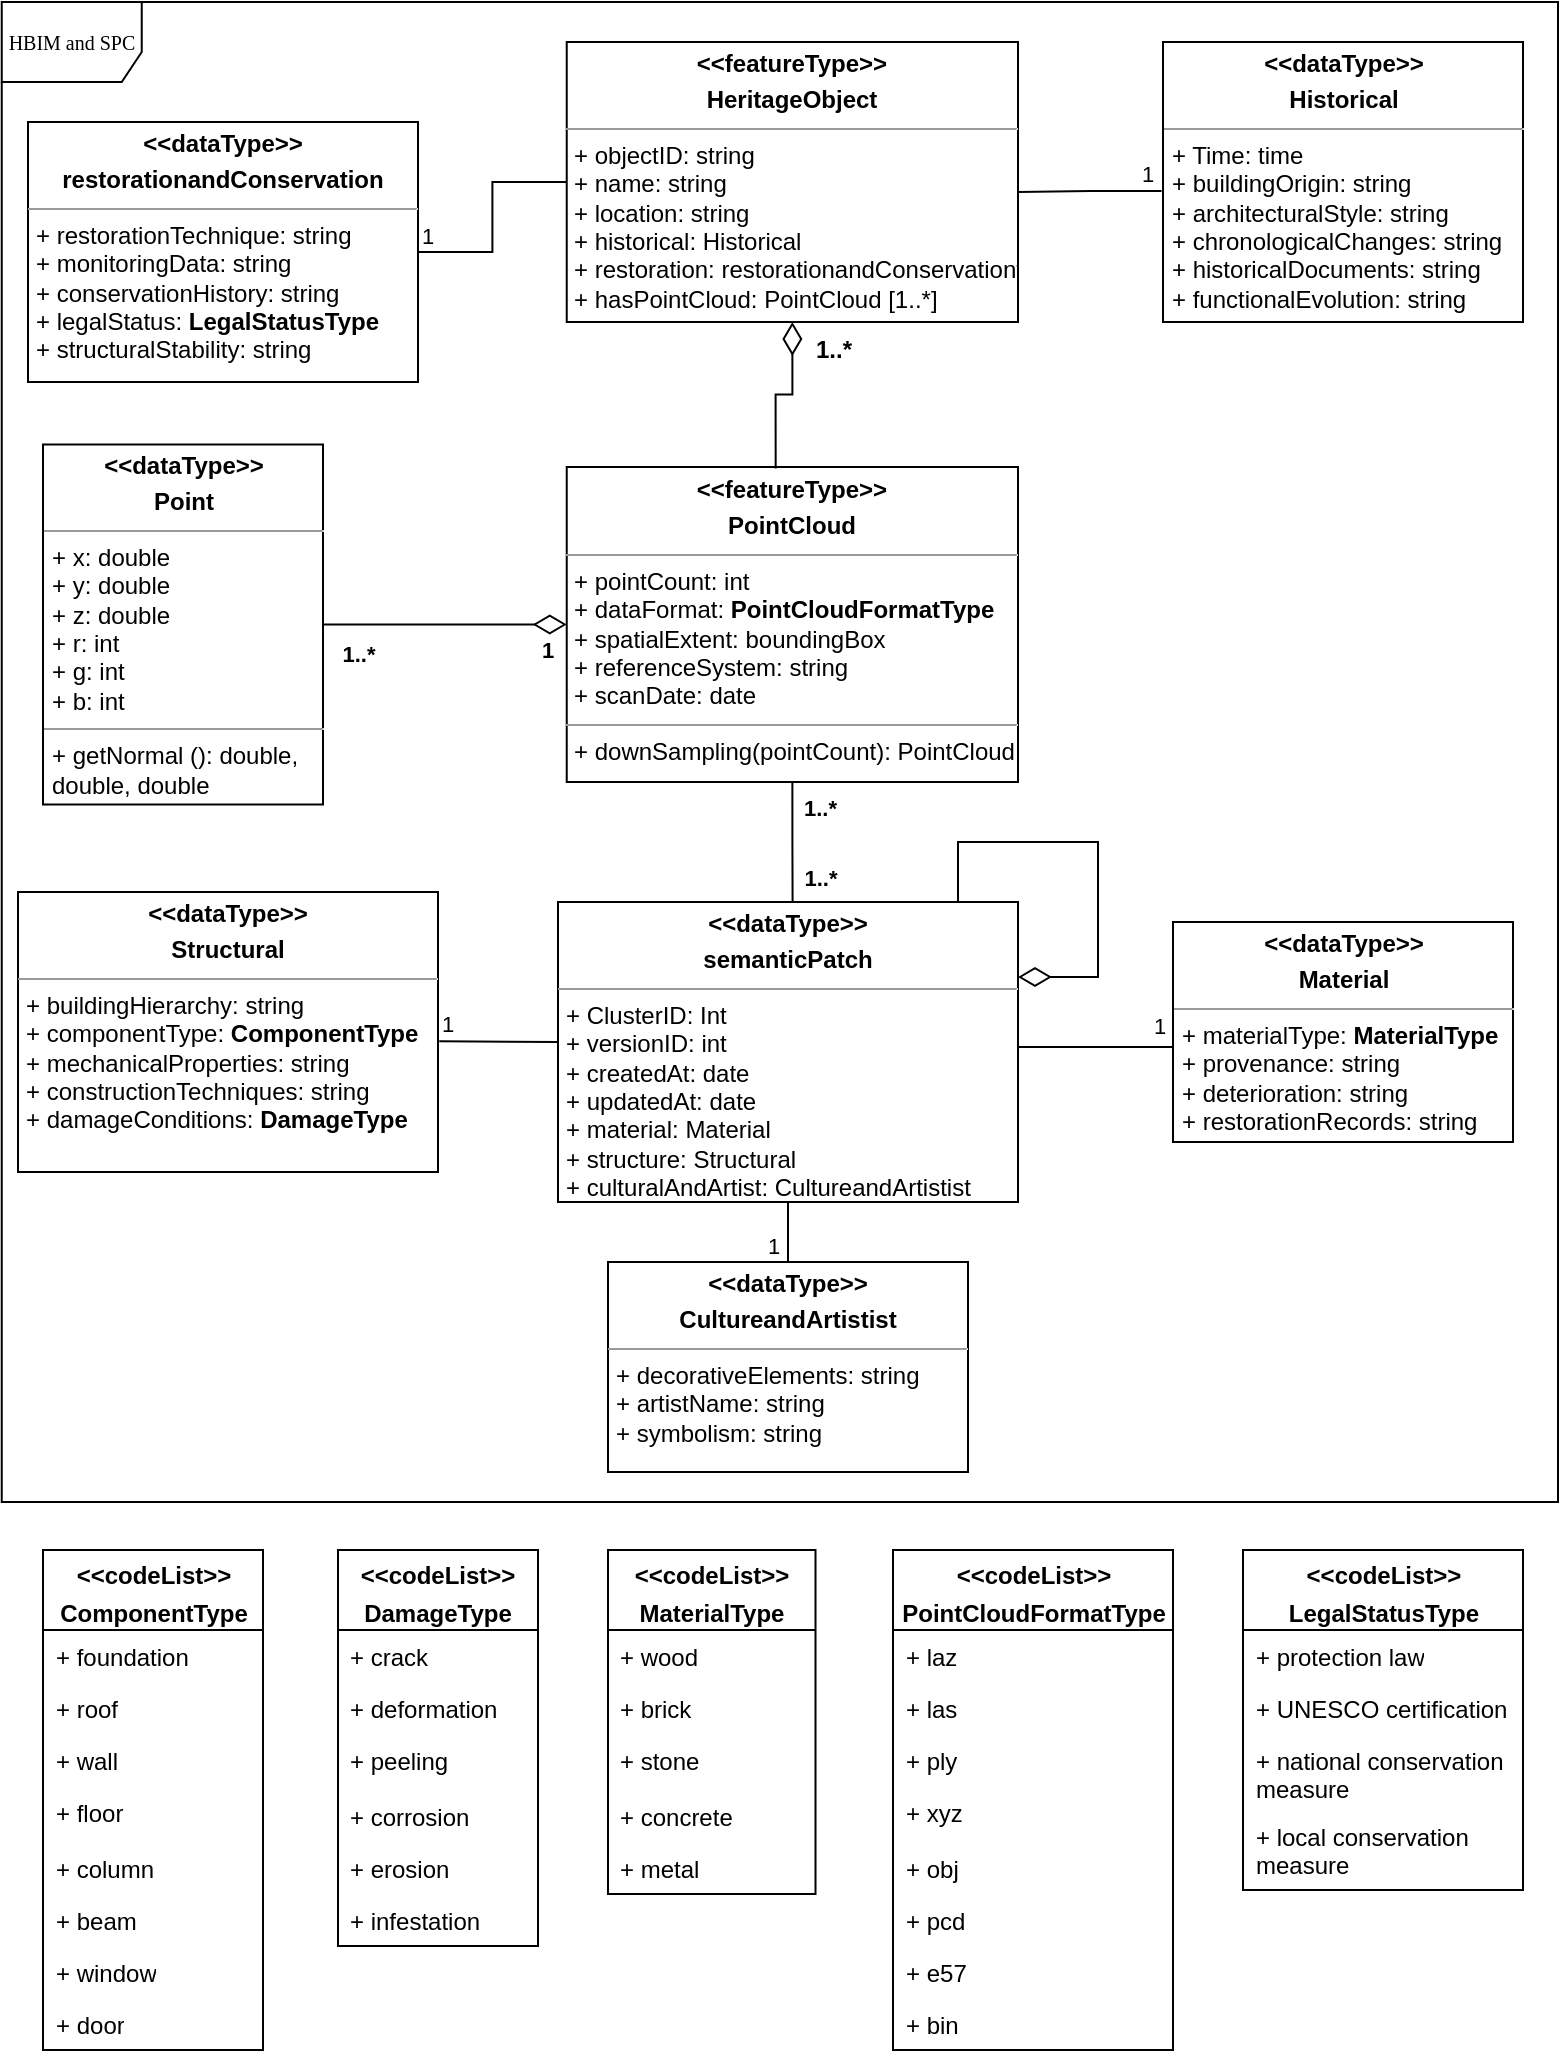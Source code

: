 <mxfile version="26.2.12">
  <diagram name="Page-1" id="c4acf3e9-155e-7222-9cf6-157b1a14988f">
    <mxGraphModel dx="1428" dy="785" grid="1" gridSize="10" guides="1" tooltips="1" connect="1" arrows="1" fold="1" page="1" pageScale="1" pageWidth="850" pageHeight="1100" background="none" math="0" shadow="0">
      <root>
        <mxCell id="0" />
        <mxCell id="1" parent="0" />
        <mxCell id="17acba5748e5396b-1" value="HBIM and SPC" style="shape=umlFrame;whiteSpace=wrap;html=1;rounded=0;shadow=0;comic=0;labelBackgroundColor=none;strokeWidth=1;fontFamily=Verdana;fontSize=10;align=center;width=70;height=40;" parent="1" vertex="1">
          <mxGeometry x="41.87" y="20" width="778.13" height="750" as="geometry" />
        </mxCell>
        <mxCell id="5d2195bd80daf111-15" value="&lt;p style=&quot;margin:0px;margin-top:4px;text-align:center;&quot;&gt;&lt;b&gt;&amp;lt;&amp;lt;dataType&amp;gt;&amp;gt;&lt;/b&gt;&lt;b&gt;&lt;/b&gt;&lt;/p&gt;&lt;p style=&quot;margin:0px;margin-top:4px;text-align:center;&quot;&gt;&lt;b&gt;Point&lt;/b&gt;&lt;/p&gt;&lt;hr size=&quot;1&quot;&gt;&lt;p style=&quot;margin:0px;margin-left:4px;&quot;&gt;+ x:&amp;nbsp;&lt;span style=&quot;background-color: transparent; color: light-dark(rgb(0, 0, 0), rgb(255, 255, 255));&quot;&gt;double&lt;/span&gt;&lt;/p&gt;&lt;p style=&quot;margin:0px;margin-left:4px;&quot;&gt;+ y:&amp;nbsp;&lt;span style=&quot;background-color: transparent; color: light-dark(rgb(0, 0, 0), rgb(255, 255, 255));&quot;&gt;double&lt;/span&gt;&lt;/p&gt;&lt;p style=&quot;margin:0px;margin-left:4px;&quot;&gt;+ z: double&lt;br&gt;+ r: int&lt;/p&gt;&lt;p style=&quot;margin:0px;margin-left:4px;&quot;&gt;+ g: int&lt;/p&gt;&lt;p style=&quot;margin:0px;margin-left:4px;&quot;&gt;+ b: int&lt;/p&gt;&lt;hr size=&quot;1&quot;&gt;&lt;p style=&quot;margin:0px;margin-left:4px;&quot;&gt;+ getNormal (): double,&amp;nbsp;&lt;/p&gt;&lt;p style=&quot;margin:0px;margin-left:4px;&quot;&gt;double, double&lt;/p&gt;" style="verticalAlign=top;align=left;overflow=fill;fontSize=12;fontFamily=Helvetica;html=1;rounded=0;shadow=0;comic=0;labelBackgroundColor=none;strokeWidth=1" parent="1" vertex="1">
          <mxGeometry x="62.5" y="241.25" width="140" height="180" as="geometry" />
        </mxCell>
        <mxCell id="5d2195bd80daf111-18" value="&lt;p style=&quot;margin:0px;margin-top:4px;text-align:center;&quot;&gt;&lt;b&gt;&amp;lt;&amp;lt;featureType&amp;gt;&amp;gt;&lt;/b&gt;&lt;b&gt;&lt;/b&gt;&lt;/p&gt;&lt;p style=&quot;margin:0px;margin-top:4px;text-align:center;&quot;&gt;&lt;b&gt;HeritageObject&lt;/b&gt;&lt;/p&gt;&lt;hr size=&quot;1&quot;&gt;&lt;p style=&quot;margin:0px;margin-left:4px;&quot;&gt;+ objectID: string&lt;br&gt;+ name: string&lt;/p&gt;&lt;p style=&quot;margin:0px;margin-left:4px;&quot;&gt;+ location: string&lt;/p&gt;&lt;p style=&quot;margin:0px;margin-left:4px;&quot;&gt;+ historical: Historical&lt;/p&gt;&lt;p style=&quot;margin: 0px 0px 0px 4px;&quot;&gt;+ restoration:&amp;nbsp;&lt;span style=&quot;background-color: transparent; color: light-dark(rgb(0, 0, 0), rgb(255, 255, 255)); text-align: center;&quot;&gt;restorationandConservationt&lt;/span&gt;&lt;/p&gt;&lt;p style=&quot;margin:0px;margin-left:4px;&quot;&gt;+ hasPointCloud: PointCloud [1..*]&lt;/p&gt;" style="verticalAlign=top;align=left;overflow=fill;fontSize=12;fontFamily=Helvetica;html=1;rounded=0;shadow=0;comic=0;labelBackgroundColor=none;strokeWidth=1" parent="1" vertex="1">
          <mxGeometry x="324.37" y="40" width="225.63" height="140" as="geometry" />
        </mxCell>
        <mxCell id="TEzwwiUS5SfaXioJ1mf_-9" value="&lt;p style=&quot;margin:0px;margin-top:4px;text-align:center;&quot;&gt;&lt;b&gt;&amp;lt;&amp;lt;featureType&amp;gt;&amp;gt;&lt;/b&gt;&lt;b&gt;&lt;/b&gt;&lt;/p&gt;&lt;p style=&quot;margin:0px;margin-top:4px;text-align:center;&quot;&gt;&lt;b&gt;PointCloud&lt;/b&gt;&lt;/p&gt;&lt;hr size=&quot;1&quot;&gt;&lt;p style=&quot;margin:0px;margin-left:4px;&quot;&gt;+ pointCount: int&lt;/p&gt;&lt;p style=&quot;margin:0px;margin-left:4px;&quot;&gt;+ dataFormat:&amp;nbsp;&lt;b style=&quot;text-align: center;&quot;&gt;PointCloudFormatType&lt;/b&gt;&lt;br&gt;+ spatialExtent: boundingBox&lt;br&gt;&lt;/p&gt;&lt;p style=&quot;margin:0px;margin-left:4px;&quot;&gt;+ referenceSystem: string&lt;/p&gt;&lt;p style=&quot;margin:0px;margin-left:4px;&quot;&gt;+ scanDate: date&lt;/p&gt;&lt;hr size=&quot;1&quot;&gt;&lt;p style=&quot;margin:0px;margin-left:4px;&quot;&gt;+ downSampling(pointCount): PointCloud&lt;/p&gt;" style="verticalAlign=top;align=left;overflow=fill;fontSize=12;fontFamily=Helvetica;html=1;rounded=0;shadow=0;comic=0;labelBackgroundColor=none;strokeWidth=1" parent="1" vertex="1">
          <mxGeometry x="324.37" y="252.5" width="225.63" height="157.5" as="geometry" />
        </mxCell>
        <mxCell id="TEzwwiUS5SfaXioJ1mf_-10" value="&lt;p style=&quot;margin:0px;margin-top:4px;text-align:center;&quot;&gt;&lt;b&gt;&amp;lt;&amp;lt;dataType&amp;gt;&amp;gt;&lt;/b&gt;&lt;b&gt;&lt;/b&gt;&lt;/p&gt;&lt;p style=&quot;margin:0px;margin-top:4px;text-align:center;&quot;&gt;&lt;b&gt;Historical&lt;/b&gt;&lt;/p&gt;&lt;hr size=&quot;1&quot;&gt;&lt;p style=&quot;margin:0px;margin-left:4px;&quot;&gt;+ Time: time&lt;/p&gt;&lt;p style=&quot;margin:0px;margin-left:4px;&quot;&gt;+ buildingOrigin: string&lt;/p&gt;&lt;p style=&quot;margin:0px;margin-left:4px;&quot;&gt;+ architecturalStyle: string&lt;/p&gt;&lt;p style=&quot;margin:0px;margin-left:4px;&quot;&gt;+ chronologicalChanges: string&lt;/p&gt;&lt;p style=&quot;margin:0px;margin-left:4px;&quot;&gt;+ historicalDocuments: string&lt;/p&gt;&lt;p style=&quot;margin:0px;margin-left:4px;&quot;&gt;+ functionalEvolution: string&lt;/p&gt;" style="verticalAlign=top;align=left;overflow=fill;fontSize=12;fontFamily=Helvetica;html=1;rounded=0;shadow=0;comic=0;labelBackgroundColor=none;strokeWidth=1" parent="1" vertex="1">
          <mxGeometry x="622.5" y="40" width="180" height="140" as="geometry" />
        </mxCell>
        <mxCell id="TEzwwiUS5SfaXioJ1mf_-11" value="&lt;p style=&quot;margin:0px;margin-top:4px;text-align:center;&quot;&gt;&lt;b&gt;&amp;lt;&amp;lt;dataType&amp;gt;&amp;gt;&lt;/b&gt;&lt;b&gt;&lt;/b&gt;&lt;/p&gt;&lt;p style=&quot;margin:0px;margin-top:4px;text-align:center;&quot;&gt;&lt;b&gt;CultureandArtistist&lt;/b&gt;&lt;/p&gt;&lt;hr size=&quot;1&quot;&gt;&lt;p style=&quot;margin:0px;margin-left:4px;&quot;&gt;+ decorativeElements: string&lt;/p&gt;&lt;p style=&quot;margin:0px;margin-left:4px;&quot;&gt;+ artistName: string&lt;br&gt;&lt;/p&gt;&lt;p style=&quot;margin:0px;margin-left:4px;&quot;&gt;+ symbolism: string&lt;/p&gt;&lt;p style=&quot;margin:0px;margin-left:4px;&quot;&gt;&lt;br&gt;&lt;/p&gt;&lt;hr size=&quot;1&quot;&gt;&lt;p style=&quot;margin:0px;margin-left:4px;&quot;&gt;&lt;br&gt;&lt;/p&gt;" style="verticalAlign=top;align=left;overflow=fill;fontSize=12;fontFamily=Helvetica;html=1;rounded=0;shadow=0;comic=0;labelBackgroundColor=none;strokeWidth=1" parent="1" vertex="1">
          <mxGeometry x="345" y="650" width="180" height="105" as="geometry" />
        </mxCell>
        <mxCell id="nKKZoiiLEV9BoTgGwU7D-1" value="&lt;p style=&quot;margin:0px;margin-top:4px;text-align:center;&quot;&gt;&lt;b&gt;&amp;lt;&amp;lt;dataType&amp;gt;&amp;gt;&lt;/b&gt;&lt;b&gt;&lt;/b&gt;&lt;/p&gt;&lt;p style=&quot;margin:0px;margin-top:4px;text-align:center;&quot;&gt;&lt;b&gt;semanticPatch&lt;/b&gt;&lt;/p&gt;&lt;hr size=&quot;1&quot;&gt;&lt;p style=&quot;margin:0px;margin-left:4px;&quot;&gt;+ ClusterID: Int&lt;/p&gt;&lt;p style=&quot;margin:0px;margin-left:4px;&quot;&gt;+&amp;nbsp;versionID: int&lt;/p&gt;&lt;p style=&quot;margin:0px;margin-left:4px;&quot;&gt;+&amp;nbsp;createdAt: date&lt;/p&gt;&lt;p style=&quot;margin:0px;margin-left:4px;&quot;&gt;+&amp;nbsp;updatedAt: date&lt;br&gt;+ material: Material&lt;br&gt;&lt;/p&gt;&lt;p style=&quot;margin:0px;margin-left:4px;&quot;&gt;+ structure: Structural&lt;/p&gt;&lt;p style=&quot;margin:0px;margin-left:4px;&quot;&gt;&lt;span style=&quot;background-color: transparent;&quot;&gt;+ culturalAndArtist:&amp;nbsp;&lt;/span&gt;&lt;span style=&quot;background-color: transparent; color: light-dark(rgb(0, 0, 0), rgb(255, 255, 255)); text-align: center;&quot;&gt;CultureandArtistist&lt;/span&gt;&lt;/p&gt;" style="verticalAlign=top;align=left;overflow=fill;fontSize=12;fontFamily=Helvetica;html=1;rounded=0;shadow=0;comic=0;labelBackgroundColor=none;strokeWidth=1" parent="1" vertex="1">
          <mxGeometry x="320" y="470" width="230" height="150" as="geometry" />
        </mxCell>
        <mxCell id="nKKZoiiLEV9BoTgGwU7D-4" value="&lt;span style=&quot;font-size: 12px; background-color: rgb(255, 255, 255);&quot;&gt;&lt;b&gt;1..*&lt;/b&gt;&lt;/span&gt;" style="endArrow=none;html=1;endSize=12;startArrow=diamondThin;startSize=14;startFill=0;edgeStyle=orthogonalEdgeStyle;align=left;verticalAlign=bottom;rounded=0;exitX=0.5;exitY=1;exitDx=0;exitDy=0;entryX=0.463;entryY=0.005;entryDx=0;entryDy=0;entryPerimeter=0;" parent="1" source="5d2195bd80daf111-18" target="TEzwwiUS5SfaXioJ1mf_-9" edge="1">
          <mxGeometry x="-0.42" y="10" relative="1" as="geometry">
            <mxPoint x="476.58" y="139.78" as="sourcePoint" />
            <mxPoint x="426.5" y="190" as="targetPoint" />
            <mxPoint as="offset" />
          </mxGeometry>
        </mxCell>
        <mxCell id="nAgL4a00uUSetXV4vr-E-5" value="&lt;p style=&quot;text-wrap-mode: nowrap; margin: 4px 0px 0px;&quot;&gt;&lt;b&gt;&amp;lt;&amp;lt;codeList&amp;gt;&amp;gt;&lt;/b&gt;&lt;/p&gt;&lt;p style=&quot;text-wrap-mode: nowrap; margin: 4px 0px 0px;&quot;&gt;&lt;b&gt;MaterialType&lt;/b&gt;&lt;/p&gt;" style="swimlane;fontStyle=0;childLayout=stackLayout;horizontal=1;startSize=40;fillColor=none;horizontalStack=0;resizeParent=1;resizeParentMax=0;resizeLast=0;collapsible=1;marginBottom=0;whiteSpace=wrap;html=1;" parent="1" vertex="1">
          <mxGeometry x="345" y="794" width="103.75" height="172" as="geometry">
            <mxRectangle x="45" y="650" width="140" height="50" as="alternateBounds" />
          </mxGeometry>
        </mxCell>
        <mxCell id="nAgL4a00uUSetXV4vr-E-6" value="+ wood" style="text;strokeColor=none;fillColor=none;align=left;verticalAlign=top;spacingLeft=4;spacingRight=4;overflow=hidden;rotatable=0;points=[[0,0.5],[1,0.5]];portConstraint=eastwest;whiteSpace=wrap;html=1;" parent="nAgL4a00uUSetXV4vr-E-5" vertex="1">
          <mxGeometry y="40" width="103.75" height="26" as="geometry" />
        </mxCell>
        <mxCell id="nAgL4a00uUSetXV4vr-E-7" value="+ brick" style="text;strokeColor=none;fillColor=none;align=left;verticalAlign=top;spacingLeft=4;spacingRight=4;overflow=hidden;rotatable=0;points=[[0,0.5],[1,0.5]];portConstraint=eastwest;whiteSpace=wrap;html=1;" parent="nAgL4a00uUSetXV4vr-E-5" vertex="1">
          <mxGeometry y="66" width="103.75" height="26" as="geometry" />
        </mxCell>
        <mxCell id="nAgL4a00uUSetXV4vr-E-8" value="+ stone" style="text;strokeColor=none;fillColor=none;align=left;verticalAlign=top;spacingLeft=4;spacingRight=4;overflow=hidden;rotatable=0;points=[[0,0.5],[1,0.5]];portConstraint=eastwest;whiteSpace=wrap;html=1;" parent="nAgL4a00uUSetXV4vr-E-5" vertex="1">
          <mxGeometry y="92" width="103.75" height="28" as="geometry" />
        </mxCell>
        <mxCell id="nAgL4a00uUSetXV4vr-E-10" value="+ concrete" style="text;strokeColor=none;fillColor=none;align=left;verticalAlign=top;spacingLeft=4;spacingRight=4;overflow=hidden;rotatable=0;points=[[0,0.5],[1,0.5]];portConstraint=eastwest;whiteSpace=wrap;html=1;" parent="nAgL4a00uUSetXV4vr-E-5" vertex="1">
          <mxGeometry y="120" width="103.75" height="26" as="geometry" />
        </mxCell>
        <mxCell id="nAgL4a00uUSetXV4vr-E-9" value="+ metal" style="text;strokeColor=none;fillColor=none;align=left;verticalAlign=top;spacingLeft=4;spacingRight=4;overflow=hidden;rotatable=0;points=[[0,0.5],[1,0.5]];portConstraint=eastwest;whiteSpace=wrap;html=1;" parent="nAgL4a00uUSetXV4vr-E-5" vertex="1">
          <mxGeometry y="146" width="103.75" height="26" as="geometry" />
        </mxCell>
        <mxCell id="CEyRhejeGveDKExYz_UF-1" value="&lt;p style=&quot;text-wrap-mode: nowrap; margin: 4px 0px 0px;&quot;&gt;&lt;b&gt;&amp;lt;&amp;lt;codeList&amp;gt;&amp;gt;&lt;/b&gt;&lt;/p&gt;&lt;p style=&quot;text-wrap-mode: nowrap; margin: 4px 0px 0px;&quot;&gt;&lt;b&gt;ComponentType&lt;/b&gt;&lt;/p&gt;" style="swimlane;fontStyle=0;childLayout=stackLayout;horizontal=1;startSize=40;fillColor=none;horizontalStack=0;resizeParent=1;resizeParentMax=0;resizeLast=0;collapsible=1;marginBottom=0;whiteSpace=wrap;html=1;" parent="1" vertex="1">
          <mxGeometry x="62.5" y="794" width="110" height="250" as="geometry">
            <mxRectangle x="45" y="650" width="140" height="50" as="alternateBounds" />
          </mxGeometry>
        </mxCell>
        <mxCell id="CEyRhejeGveDKExYz_UF-2" value="+ foundation" style="text;strokeColor=none;fillColor=none;align=left;verticalAlign=top;spacingLeft=4;spacingRight=4;overflow=hidden;rotatable=0;points=[[0,0.5],[1,0.5]];portConstraint=eastwest;whiteSpace=wrap;html=1;" parent="CEyRhejeGveDKExYz_UF-1" vertex="1">
          <mxGeometry y="40" width="110" height="26" as="geometry" />
        </mxCell>
        <mxCell id="pAKOb-ZC2pS0GvRrbrl5-13" value="+ roof" style="text;strokeColor=none;fillColor=none;align=left;verticalAlign=top;spacingLeft=4;spacingRight=4;overflow=hidden;rotatable=0;points=[[0,0.5],[1,0.5]];portConstraint=eastwest;whiteSpace=wrap;html=1;" parent="CEyRhejeGveDKExYz_UF-1" vertex="1">
          <mxGeometry y="66" width="110" height="26" as="geometry" />
        </mxCell>
        <mxCell id="CEyRhejeGveDKExYz_UF-3" value="+ wall" style="text;strokeColor=none;fillColor=none;align=left;verticalAlign=top;spacingLeft=4;spacingRight=4;overflow=hidden;rotatable=0;points=[[0,0.5],[1,0.5]];portConstraint=eastwest;whiteSpace=wrap;html=1;" parent="CEyRhejeGveDKExYz_UF-1" vertex="1">
          <mxGeometry y="92" width="110" height="26" as="geometry" />
        </mxCell>
        <mxCell id="CEyRhejeGveDKExYz_UF-4" value="+ floor" style="text;strokeColor=none;fillColor=none;align=left;verticalAlign=top;spacingLeft=4;spacingRight=4;overflow=hidden;rotatable=0;points=[[0,0.5],[1,0.5]];portConstraint=eastwest;whiteSpace=wrap;html=1;" parent="CEyRhejeGveDKExYz_UF-1" vertex="1">
          <mxGeometry y="118" width="110" height="28" as="geometry" />
        </mxCell>
        <mxCell id="CEyRhejeGveDKExYz_UF-5" value="+ column" style="text;strokeColor=none;fillColor=none;align=left;verticalAlign=top;spacingLeft=4;spacingRight=4;overflow=hidden;rotatable=0;points=[[0,0.5],[1,0.5]];portConstraint=eastwest;whiteSpace=wrap;html=1;" parent="CEyRhejeGveDKExYz_UF-1" vertex="1">
          <mxGeometry y="146" width="110" height="26" as="geometry" />
        </mxCell>
        <mxCell id="CEyRhejeGveDKExYz_UF-6" value="+ beam" style="text;strokeColor=none;fillColor=none;align=left;verticalAlign=top;spacingLeft=4;spacingRight=4;overflow=hidden;rotatable=0;points=[[0,0.5],[1,0.5]];portConstraint=eastwest;whiteSpace=wrap;html=1;" parent="CEyRhejeGveDKExYz_UF-1" vertex="1">
          <mxGeometry y="172" width="110" height="26" as="geometry" />
        </mxCell>
        <mxCell id="pAKOb-ZC2pS0GvRrbrl5-14" value="+ window" style="text;strokeColor=none;fillColor=none;align=left;verticalAlign=top;spacingLeft=4;spacingRight=4;overflow=hidden;rotatable=0;points=[[0,0.5],[1,0.5]];portConstraint=eastwest;whiteSpace=wrap;html=1;" parent="CEyRhejeGveDKExYz_UF-1" vertex="1">
          <mxGeometry y="198" width="110" height="26" as="geometry" />
        </mxCell>
        <mxCell id="pAKOb-ZC2pS0GvRrbrl5-15" value="+ door" style="text;strokeColor=none;fillColor=none;align=left;verticalAlign=top;spacingLeft=4;spacingRight=4;overflow=hidden;rotatable=0;points=[[0,0.5],[1,0.5]];portConstraint=eastwest;whiteSpace=wrap;html=1;" parent="CEyRhejeGveDKExYz_UF-1" vertex="1">
          <mxGeometry y="224" width="110" height="26" as="geometry" />
        </mxCell>
        <mxCell id="pAKOb-ZC2pS0GvRrbrl5-5" value="&lt;p style=&quot;margin:0px;margin-top:4px;text-align:center;&quot;&gt;&lt;b&gt;&amp;lt;&amp;lt;dataType&amp;gt;&amp;gt;&lt;/b&gt;&lt;b&gt;&lt;/b&gt;&lt;/p&gt;&lt;p style=&quot;margin:0px;margin-top:4px;text-align:center;&quot;&gt;&lt;b&gt;Material&lt;/b&gt;&lt;/p&gt;&lt;hr size=&quot;1&quot;&gt;&lt;p style=&quot;margin:0px;margin-left:4px;&quot;&gt;+ materialType:&amp;nbsp;&lt;b style=&quot;background-color: transparent; color: light-dark(rgb(0, 0, 0), rgb(255, 255, 255)); text-align: center;&quot;&gt;MaterialType&lt;/b&gt;&lt;/p&gt;&lt;p style=&quot;margin:0px;margin-left:4px;&quot;&gt;+ provenance: string&lt;/p&gt;&lt;p style=&quot;margin:0px;margin-left:4px;&quot;&gt;+ deterioration: string&lt;/p&gt;&lt;p style=&quot;margin:0px;margin-left:4px;&quot;&gt;+ restorationRecords: string&lt;/p&gt;" style="verticalAlign=top;align=left;overflow=fill;fontSize=12;fontFamily=Helvetica;html=1;rounded=0;shadow=0;comic=0;labelBackgroundColor=none;strokeWidth=1" parent="1" vertex="1">
          <mxGeometry x="627.5" y="480" width="170" height="110" as="geometry" />
        </mxCell>
        <mxCell id="pAKOb-ZC2pS0GvRrbrl5-6" value="&lt;p style=&quot;margin:0px;margin-top:4px;text-align:center;&quot;&gt;&lt;b&gt;&amp;lt;&amp;lt;dataType&amp;gt;&amp;gt;&lt;/b&gt;&lt;b&gt;&lt;/b&gt;&lt;/p&gt;&lt;p style=&quot;margin:0px;margin-top:4px;text-align:center;&quot;&gt;&lt;b&gt;Structural&lt;/b&gt;&lt;/p&gt;&lt;hr size=&quot;1&quot;&gt;&lt;p style=&quot;margin:0px;margin-left:4px;&quot;&gt;+ buildingHierarchy: string&lt;/p&gt;&lt;p style=&quot;margin:0px;margin-left:4px;&quot;&gt;+ componentType:&amp;nbsp;&lt;b style=&quot;background-color: transparent; color: light-dark(rgb(0, 0, 0), rgb(255, 255, 255)); text-align: center;&quot;&gt;ComponentType&lt;/b&gt;&lt;/p&gt;&lt;p style=&quot;margin:0px;margin-left:4px;&quot;&gt;+ mechanicalProperties: string&lt;/p&gt;&lt;p style=&quot;margin:0px;margin-left:4px;&quot;&gt;+ constructionTechniques: string&lt;/p&gt;&lt;p style=&quot;margin:0px;margin-left:4px;&quot;&gt;+ damageConditions: &lt;b&gt;DamageType&lt;/b&gt;&lt;/p&gt;" style="verticalAlign=top;align=left;overflow=fill;fontSize=12;fontFamily=Helvetica;html=1;rounded=0;shadow=0;comic=0;labelBackgroundColor=none;strokeWidth=1" parent="1" vertex="1">
          <mxGeometry x="50" y="465" width="210" height="140" as="geometry" />
        </mxCell>
        <mxCell id="pAKOb-ZC2pS0GvRrbrl5-16" value="&lt;p style=&quot;text-wrap-mode: nowrap; margin: 4px 0px 0px;&quot;&gt;&lt;b&gt;&amp;lt;&amp;lt;codeList&amp;gt;&amp;gt;&lt;/b&gt;&lt;/p&gt;&lt;p style=&quot;text-wrap-mode: nowrap; margin: 4px 0px 0px;&quot;&gt;&lt;b&gt;DamageType&lt;/b&gt;&lt;/p&gt;" style="swimlane;fontStyle=0;childLayout=stackLayout;horizontal=1;startSize=40;fillColor=none;horizontalStack=0;resizeParent=1;resizeParentMax=0;resizeLast=0;collapsible=1;marginBottom=0;whiteSpace=wrap;html=1;" parent="1" vertex="1">
          <mxGeometry x="210" y="794" width="100" height="198" as="geometry">
            <mxRectangle x="45" y="650" width="140" height="50" as="alternateBounds" />
          </mxGeometry>
        </mxCell>
        <mxCell id="pAKOb-ZC2pS0GvRrbrl5-17" value="+ crack" style="text;strokeColor=none;fillColor=none;align=left;verticalAlign=top;spacingLeft=4;spacingRight=4;overflow=hidden;rotatable=0;points=[[0,0.5],[1,0.5]];portConstraint=eastwest;whiteSpace=wrap;html=1;" parent="pAKOb-ZC2pS0GvRrbrl5-16" vertex="1">
          <mxGeometry y="40" width="100" height="26" as="geometry" />
        </mxCell>
        <mxCell id="pAKOb-ZC2pS0GvRrbrl5-18" value="+ deformation" style="text;strokeColor=none;fillColor=none;align=left;verticalAlign=top;spacingLeft=4;spacingRight=4;overflow=hidden;rotatable=0;points=[[0,0.5],[1,0.5]];portConstraint=eastwest;whiteSpace=wrap;html=1;" parent="pAKOb-ZC2pS0GvRrbrl5-16" vertex="1">
          <mxGeometry y="66" width="100" height="26" as="geometry" />
        </mxCell>
        <mxCell id="pAKOb-ZC2pS0GvRrbrl5-19" value="+ peeling" style="text;strokeColor=none;fillColor=none;align=left;verticalAlign=top;spacingLeft=4;spacingRight=4;overflow=hidden;rotatable=0;points=[[0,0.5],[1,0.5]];portConstraint=eastwest;whiteSpace=wrap;html=1;" parent="pAKOb-ZC2pS0GvRrbrl5-16" vertex="1">
          <mxGeometry y="92" width="100" height="28" as="geometry" />
        </mxCell>
        <mxCell id="pAKOb-ZC2pS0GvRrbrl5-20" value="+ corrosion" style="text;strokeColor=none;fillColor=none;align=left;verticalAlign=top;spacingLeft=4;spacingRight=4;overflow=hidden;rotatable=0;points=[[0,0.5],[1,0.5]];portConstraint=eastwest;whiteSpace=wrap;html=1;" parent="pAKOb-ZC2pS0GvRrbrl5-16" vertex="1">
          <mxGeometry y="120" width="100" height="26" as="geometry" />
        </mxCell>
        <mxCell id="pAKOb-ZC2pS0GvRrbrl5-21" value="+ erosion" style="text;strokeColor=none;fillColor=none;align=left;verticalAlign=top;spacingLeft=4;spacingRight=4;overflow=hidden;rotatable=0;points=[[0,0.5],[1,0.5]];portConstraint=eastwest;whiteSpace=wrap;html=1;" parent="pAKOb-ZC2pS0GvRrbrl5-16" vertex="1">
          <mxGeometry y="146" width="100" height="26" as="geometry" />
        </mxCell>
        <mxCell id="pAKOb-ZC2pS0GvRrbrl5-22" value="+ infestation" style="text;strokeColor=none;fillColor=none;align=left;verticalAlign=top;spacingLeft=4;spacingRight=4;overflow=hidden;rotatable=0;points=[[0,0.5],[1,0.5]];portConstraint=eastwest;whiteSpace=wrap;html=1;" parent="pAKOb-ZC2pS0GvRrbrl5-16" vertex="1">
          <mxGeometry y="172" width="100" height="26" as="geometry" />
        </mxCell>
        <mxCell id="pAKOb-ZC2pS0GvRrbrl5-23" value="&lt;p style=&quot;text-wrap-mode: nowrap; margin: 4px 0px 0px;&quot;&gt;&lt;b&gt;&amp;lt;&amp;lt;codeList&amp;gt;&amp;gt;&lt;/b&gt;&lt;/p&gt;&lt;p style=&quot;text-wrap-mode: nowrap; margin: 4px 0px 0px;&quot;&gt;&lt;span style=&quot;background-color: transparent; color: light-dark(rgb(0, 0, 0), rgb(255, 255, 255)); text-wrap-mode: wrap;&quot;&gt;&lt;b&gt;LegalStatusType&lt;/b&gt;&lt;/span&gt;&lt;/p&gt;" style="swimlane;fontStyle=0;childLayout=stackLayout;horizontal=1;startSize=40;fillColor=none;horizontalStack=0;resizeParent=1;resizeParentMax=0;resizeLast=0;collapsible=1;marginBottom=0;whiteSpace=wrap;html=1;" parent="1" vertex="1">
          <mxGeometry x="662.5" y="794" width="140" height="170" as="geometry">
            <mxRectangle x="45" y="650" width="140" height="50" as="alternateBounds" />
          </mxGeometry>
        </mxCell>
        <mxCell id="pAKOb-ZC2pS0GvRrbrl5-24" value="+ protection law" style="text;strokeColor=none;fillColor=none;align=left;verticalAlign=top;spacingLeft=4;spacingRight=4;overflow=hidden;rotatable=0;points=[[0,0.5],[1,0.5]];portConstraint=eastwest;whiteSpace=wrap;html=1;" parent="pAKOb-ZC2pS0GvRrbrl5-23" vertex="1">
          <mxGeometry y="40" width="140" height="26" as="geometry" />
        </mxCell>
        <mxCell id="pAKOb-ZC2pS0GvRrbrl5-25" value="+ UNESCO certification" style="text;strokeColor=none;fillColor=none;align=left;verticalAlign=top;spacingLeft=4;spacingRight=4;overflow=hidden;rotatable=0;points=[[0,0.5],[1,0.5]];portConstraint=eastwest;whiteSpace=wrap;html=1;" parent="pAKOb-ZC2pS0GvRrbrl5-23" vertex="1">
          <mxGeometry y="66" width="140" height="26" as="geometry" />
        </mxCell>
        <mxCell id="pAKOb-ZC2pS0GvRrbrl5-26" value="+ national conservation measure" style="text;strokeColor=none;fillColor=none;align=left;verticalAlign=top;spacingLeft=4;spacingRight=4;overflow=hidden;rotatable=0;points=[[0,0.5],[1,0.5]];portConstraint=eastwest;whiteSpace=wrap;html=1;" parent="pAKOb-ZC2pS0GvRrbrl5-23" vertex="1">
          <mxGeometry y="92" width="140" height="38" as="geometry" />
        </mxCell>
        <mxCell id="pAKOb-ZC2pS0GvRrbrl5-27" value="+ local conservation measure" style="text;strokeColor=none;fillColor=none;align=left;verticalAlign=top;spacingLeft=4;spacingRight=4;overflow=hidden;rotatable=0;points=[[0,0.5],[1,0.5]];portConstraint=eastwest;whiteSpace=wrap;html=1;" parent="pAKOb-ZC2pS0GvRrbrl5-23" vertex="1">
          <mxGeometry y="130" width="140" height="40" as="geometry" />
        </mxCell>
        <mxCell id="pAKOb-ZC2pS0GvRrbrl5-38" value="&lt;p style=&quot;text-wrap-mode: nowrap; margin: 4px 0px 0px;&quot;&gt;&lt;b&gt;&amp;lt;&amp;lt;codeList&amp;gt;&amp;gt;&lt;/b&gt;&lt;/p&gt;&lt;p style=&quot;text-wrap-mode: nowrap; margin: 4px 0px 0px;&quot;&gt;&lt;b&gt;PointCloudFormatType&lt;/b&gt;&lt;/p&gt;" style="swimlane;fontStyle=0;childLayout=stackLayout;horizontal=1;startSize=40;fillColor=none;horizontalStack=0;resizeParent=1;resizeParentMax=0;resizeLast=0;collapsible=1;marginBottom=0;whiteSpace=wrap;html=1;" parent="1" vertex="1">
          <mxGeometry x="487.5" y="794" width="140" height="250" as="geometry">
            <mxRectangle x="45" y="650" width="140" height="50" as="alternateBounds" />
          </mxGeometry>
        </mxCell>
        <mxCell id="pAKOb-ZC2pS0GvRrbrl5-39" value="+ laz" style="text;strokeColor=none;fillColor=none;align=left;verticalAlign=top;spacingLeft=4;spacingRight=4;overflow=hidden;rotatable=0;points=[[0,0.5],[1,0.5]];portConstraint=eastwest;whiteSpace=wrap;html=1;" parent="pAKOb-ZC2pS0GvRrbrl5-38" vertex="1">
          <mxGeometry y="40" width="140" height="26" as="geometry" />
        </mxCell>
        <mxCell id="pAKOb-ZC2pS0GvRrbrl5-40" value="+ las" style="text;strokeColor=none;fillColor=none;align=left;verticalAlign=top;spacingLeft=4;spacingRight=4;overflow=hidden;rotatable=0;points=[[0,0.5],[1,0.5]];portConstraint=eastwest;whiteSpace=wrap;html=1;" parent="pAKOb-ZC2pS0GvRrbrl5-38" vertex="1">
          <mxGeometry y="66" width="140" height="26" as="geometry" />
        </mxCell>
        <mxCell id="pAKOb-ZC2pS0GvRrbrl5-41" value="+ ply" style="text;strokeColor=none;fillColor=none;align=left;verticalAlign=top;spacingLeft=4;spacingRight=4;overflow=hidden;rotatable=0;points=[[0,0.5],[1,0.5]];portConstraint=eastwest;whiteSpace=wrap;html=1;" parent="pAKOb-ZC2pS0GvRrbrl5-38" vertex="1">
          <mxGeometry y="92" width="140" height="26" as="geometry" />
        </mxCell>
        <mxCell id="pAKOb-ZC2pS0GvRrbrl5-42" value="+ xyz" style="text;strokeColor=none;fillColor=none;align=left;verticalAlign=top;spacingLeft=4;spacingRight=4;overflow=hidden;rotatable=0;points=[[0,0.5],[1,0.5]];portConstraint=eastwest;whiteSpace=wrap;html=1;" parent="pAKOb-ZC2pS0GvRrbrl5-38" vertex="1">
          <mxGeometry y="118" width="140" height="28" as="geometry" />
        </mxCell>
        <mxCell id="pAKOb-ZC2pS0GvRrbrl5-43" value="+ obj" style="text;strokeColor=none;fillColor=none;align=left;verticalAlign=top;spacingLeft=4;spacingRight=4;overflow=hidden;rotatable=0;points=[[0,0.5],[1,0.5]];portConstraint=eastwest;whiteSpace=wrap;html=1;" parent="pAKOb-ZC2pS0GvRrbrl5-38" vertex="1">
          <mxGeometry y="146" width="140" height="26" as="geometry" />
        </mxCell>
        <mxCell id="pAKOb-ZC2pS0GvRrbrl5-44" value="+ pcd" style="text;strokeColor=none;fillColor=none;align=left;verticalAlign=top;spacingLeft=4;spacingRight=4;overflow=hidden;rotatable=0;points=[[0,0.5],[1,0.5]];portConstraint=eastwest;whiteSpace=wrap;html=1;" parent="pAKOb-ZC2pS0GvRrbrl5-38" vertex="1">
          <mxGeometry y="172" width="140" height="26" as="geometry" />
        </mxCell>
        <mxCell id="pAKOb-ZC2pS0GvRrbrl5-45" value="+ e57" style="text;strokeColor=none;fillColor=none;align=left;verticalAlign=top;spacingLeft=4;spacingRight=4;overflow=hidden;rotatable=0;points=[[0,0.5],[1,0.5]];portConstraint=eastwest;whiteSpace=wrap;html=1;" parent="pAKOb-ZC2pS0GvRrbrl5-38" vertex="1">
          <mxGeometry y="198" width="140" height="26" as="geometry" />
        </mxCell>
        <mxCell id="pAKOb-ZC2pS0GvRrbrl5-46" value="+ bin" style="text;strokeColor=none;fillColor=none;align=left;verticalAlign=top;spacingLeft=4;spacingRight=4;overflow=hidden;rotatable=0;points=[[0,0.5],[1,0.5]];portConstraint=eastwest;whiteSpace=wrap;html=1;" parent="pAKOb-ZC2pS0GvRrbrl5-38" vertex="1">
          <mxGeometry y="224" width="140" height="26" as="geometry" />
        </mxCell>
        <mxCell id="Inu9q2MYiWO567JAXrf5-1" value="&lt;p style=&quot;margin:0px;margin-top:4px;text-align:center;&quot;&gt;&lt;b&gt;&amp;lt;&amp;lt;dataType&amp;gt;&amp;gt;&lt;/b&gt;&lt;b&gt;&lt;/b&gt;&lt;/p&gt;&lt;p style=&quot;margin:0px;margin-top:4px;text-align:center;&quot;&gt;&lt;b&gt;restorationandConservation&lt;/b&gt;&lt;/p&gt;&lt;hr size=&quot;1&quot;&gt;&lt;p style=&quot;margin:0px;margin-left:4px;&quot;&gt;+ restorationTechnique: string&lt;/p&gt;&lt;p style=&quot;margin:0px;margin-left:4px;&quot;&gt;+ monitoringData: string&lt;br&gt;&lt;/p&gt;&lt;p style=&quot;margin:0px;margin-left:4px;&quot;&gt;+ conservationHistory: string&lt;/p&gt;&lt;p style=&quot;margin:0px;margin-left:4px;&quot;&gt;+ legalStatus: &lt;b&gt;Le&lt;span style=&quot;background-color: transparent; color: light-dark(rgb(0, 0, 0), rgb(255, 255, 255));&quot;&gt;galStatusType&lt;/span&gt;&lt;/b&gt;&lt;/p&gt;&lt;p style=&quot;margin:0px;margin-left:4px;&quot;&gt;+ structuralStability: string&lt;/p&gt;&lt;p style=&quot;margin:0px;margin-left:4px;&quot;&gt;&lt;br&gt;&lt;/p&gt;&lt;hr size=&quot;1&quot;&gt;&lt;p style=&quot;margin:0px;margin-left:4px;&quot;&gt;&lt;br&gt;&lt;/p&gt;" style="verticalAlign=top;align=left;overflow=fill;fontSize=12;fontFamily=Helvetica;html=1;rounded=0;shadow=0;comic=0;labelBackgroundColor=none;strokeWidth=1" parent="1" vertex="1">
          <mxGeometry x="55" y="80" width="195" height="130" as="geometry" />
        </mxCell>
        <mxCell id="-BvLvwuMiftf69CtkbRN-1" value="" style="endArrow=none;html=1;endSize=12;startArrow=diamondThin;startSize=14;startFill=0;edgeStyle=orthogonalEdgeStyle;align=left;verticalAlign=bottom;rounded=0;exitX=1;exitY=0.25;exitDx=0;exitDy=0;" edge="1" parent="1" source="nKKZoiiLEV9BoTgGwU7D-1">
          <mxGeometry x="-1" y="3" relative="1" as="geometry">
            <mxPoint x="290" y="450" as="sourcePoint" />
            <mxPoint x="520" y="470" as="targetPoint" />
            <Array as="points">
              <mxPoint x="590" y="503" />
              <mxPoint x="590" y="440" />
              <mxPoint x="520" y="440" />
              <mxPoint x="520" y="471" />
            </Array>
          </mxGeometry>
        </mxCell>
        <mxCell id="-BvLvwuMiftf69CtkbRN-2" value="&lt;b&gt;1..*&lt;/b&gt;" style="endArrow=none;html=1;endSize=12;startArrow=none;startSize=14;startFill=0;edgeStyle=orthogonalEdgeStyle;rounded=0;exitX=0.5;exitY=1;exitDx=0;exitDy=0;entryX=0.51;entryY=0;entryDx=0;entryDy=0;entryPerimeter=0;" edge="1" parent="1" source="TEzwwiUS5SfaXioJ1mf_-9" target="nKKZoiiLEV9BoTgGwU7D-1">
          <mxGeometry x="0.619" y="14" relative="1" as="geometry">
            <mxPoint x="290" y="240" as="sourcePoint" />
            <mxPoint x="450" y="240" as="targetPoint" />
            <mxPoint as="offset" />
          </mxGeometry>
        </mxCell>
        <mxCell id="-BvLvwuMiftf69CtkbRN-3" value="&lt;b&gt;1..*&lt;/b&gt;" style="edgeLabel;resizable=0;html=1;align=left;verticalAlign=top;" connectable="0" vertex="1" parent="-BvLvwuMiftf69CtkbRN-2">
          <mxGeometry x="-1" relative="1" as="geometry">
            <mxPoint x="4" as="offset" />
          </mxGeometry>
        </mxCell>
        <mxCell id="-BvLvwuMiftf69CtkbRN-9" value="" style="endArrow=none;endFill=1;html=1;edgeStyle=orthogonalEdgeStyle;align=left;verticalAlign=top;rounded=0;entryX=1;entryY=0.536;entryDx=0;entryDy=0;entryPerimeter=0;exitX=-0.004;exitY=0.532;exitDx=0;exitDy=0;exitPerimeter=0;startFill=0;" edge="1" parent="1" source="TEzwwiUS5SfaXioJ1mf_-10" target="5d2195bd80daf111-18">
          <mxGeometry x="0.503" y="-25" relative="1" as="geometry">
            <mxPoint x="579.37" y="220" as="sourcePoint" />
            <mxPoint x="739.37" y="220" as="targetPoint" />
            <mxPoint as="offset" />
          </mxGeometry>
        </mxCell>
        <mxCell id="-BvLvwuMiftf69CtkbRN-10" value="1" style="edgeLabel;resizable=0;html=1;align=left;verticalAlign=bottom;" connectable="0" vertex="1" parent="-BvLvwuMiftf69CtkbRN-9">
          <mxGeometry x="-1" relative="1" as="geometry">
            <mxPoint x="-12" as="offset" />
          </mxGeometry>
        </mxCell>
        <mxCell id="-BvLvwuMiftf69CtkbRN-11" value="" style="endArrow=none;endFill=1;html=1;align=left;verticalAlign=top;rounded=0;entryX=1;entryY=0.5;entryDx=0;entryDy=0;exitX=0;exitY=0.5;exitDx=0;exitDy=0;startFill=0;edgeStyle=elbowEdgeStyle;elbow=vertical;" edge="1" parent="1" target="nKKZoiiLEV9BoTgGwU7D-1">
          <mxGeometry x="0.503" y="-25" relative="1" as="geometry">
            <mxPoint x="627.5" y="540" as="sourcePoint" />
            <mxPoint x="564.99" y="540" as="targetPoint" />
            <mxPoint as="offset" />
          </mxGeometry>
        </mxCell>
        <mxCell id="-BvLvwuMiftf69CtkbRN-12" value="1" style="edgeLabel;resizable=0;html=1;align=left;verticalAlign=bottom;" connectable="0" vertex="1" parent="-BvLvwuMiftf69CtkbRN-11">
          <mxGeometry x="-1" relative="1" as="geometry">
            <mxPoint x="-12" as="offset" />
          </mxGeometry>
        </mxCell>
        <mxCell id="-BvLvwuMiftf69CtkbRN-13" value="" style="endArrow=none;endFill=1;html=1;edgeStyle=orthogonalEdgeStyle;align=left;verticalAlign=top;rounded=0;entryX=0.5;entryY=1;entryDx=0;entryDy=0;exitX=0.5;exitY=0;exitDx=0;exitDy=0;startFill=0;" edge="1" parent="1" source="TEzwwiUS5SfaXioJ1mf_-11" target="nKKZoiiLEV9BoTgGwU7D-1">
          <mxGeometry x="0.503" y="-25" relative="1" as="geometry">
            <mxPoint x="436.08" y="630" as="sourcePoint" />
            <mxPoint x="436.08" y="600" as="targetPoint" />
            <mxPoint as="offset" />
          </mxGeometry>
        </mxCell>
        <mxCell id="-BvLvwuMiftf69CtkbRN-14" value="1" style="edgeLabel;resizable=0;html=1;align=left;verticalAlign=bottom;" connectable="0" vertex="1" parent="-BvLvwuMiftf69CtkbRN-13">
          <mxGeometry x="-1" relative="1" as="geometry">
            <mxPoint x="-12" as="offset" />
          </mxGeometry>
        </mxCell>
        <mxCell id="-BvLvwuMiftf69CtkbRN-15" value="" style="endArrow=none;endFill=1;html=1;align=left;verticalAlign=top;rounded=0;exitX=1.003;exitY=0.533;exitDx=0;exitDy=0;startFill=0;exitPerimeter=0;edgeStyle=elbowEdgeStyle;elbow=vertical;" edge="1" parent="1" source="pAKOb-ZC2pS0GvRrbrl5-6">
          <mxGeometry x="0.503" y="-25" relative="1" as="geometry">
            <mxPoint x="446.08" y="640" as="sourcePoint" />
            <mxPoint x="320" y="540" as="targetPoint" />
            <mxPoint as="offset" />
          </mxGeometry>
        </mxCell>
        <mxCell id="-BvLvwuMiftf69CtkbRN-16" value="1" style="edgeLabel;resizable=0;html=1;align=left;verticalAlign=bottom;" connectable="0" vertex="1" parent="-BvLvwuMiftf69CtkbRN-15">
          <mxGeometry x="-1" relative="1" as="geometry">
            <mxPoint x="-1" as="offset" />
          </mxGeometry>
        </mxCell>
        <mxCell id="-BvLvwuMiftf69CtkbRN-18" value="&lt;b&gt;1..*&lt;/b&gt;" style="endArrow=none;html=1;endSize=12;startArrow=diamondThin;startSize=14;startFill=0;edgeStyle=orthogonalEdgeStyle;rounded=0;exitX=0;exitY=0.5;exitDx=0;exitDy=0;entryX=1;entryY=0.5;entryDx=0;entryDy=0;endFill=0;" edge="1" parent="1" source="TEzwwiUS5SfaXioJ1mf_-9" target="5d2195bd80daf111-15">
          <mxGeometry x="0.713" y="15" relative="1" as="geometry">
            <mxPoint x="230" y="360" as="sourcePoint" />
            <mxPoint x="230" y="413" as="targetPoint" />
            <mxPoint as="offset" />
          </mxGeometry>
        </mxCell>
        <mxCell id="-BvLvwuMiftf69CtkbRN-19" value="&lt;b&gt;1&lt;/b&gt;" style="edgeLabel;resizable=0;html=1;align=left;verticalAlign=top;" connectable="0" vertex="1" parent="-BvLvwuMiftf69CtkbRN-18">
          <mxGeometry x="-1" relative="1" as="geometry">
            <mxPoint x="-14" as="offset" />
          </mxGeometry>
        </mxCell>
        <mxCell id="-BvLvwuMiftf69CtkbRN-20" value="" style="endArrow=none;endFill=1;html=1;edgeStyle=orthogonalEdgeStyle;align=left;verticalAlign=top;rounded=0;entryX=0;entryY=0.5;entryDx=0;entryDy=0;exitX=1;exitY=0.5;exitDx=0;exitDy=0;startFill=0;" edge="1" parent="1" source="Inu9q2MYiWO567JAXrf5-1" target="5d2195bd80daf111-18">
          <mxGeometry x="0.503" y="-25" relative="1" as="geometry">
            <mxPoint x="260" y="115" as="sourcePoint" />
            <mxPoint x="324.37" y="80" as="targetPoint" />
            <mxPoint as="offset" />
          </mxGeometry>
        </mxCell>
        <mxCell id="-BvLvwuMiftf69CtkbRN-21" value="1" style="edgeLabel;resizable=0;html=1;align=left;verticalAlign=bottom;" connectable="0" vertex="1" parent="-BvLvwuMiftf69CtkbRN-20">
          <mxGeometry x="-1" relative="1" as="geometry">
            <mxPoint as="offset" />
          </mxGeometry>
        </mxCell>
      </root>
    </mxGraphModel>
  </diagram>
</mxfile>
